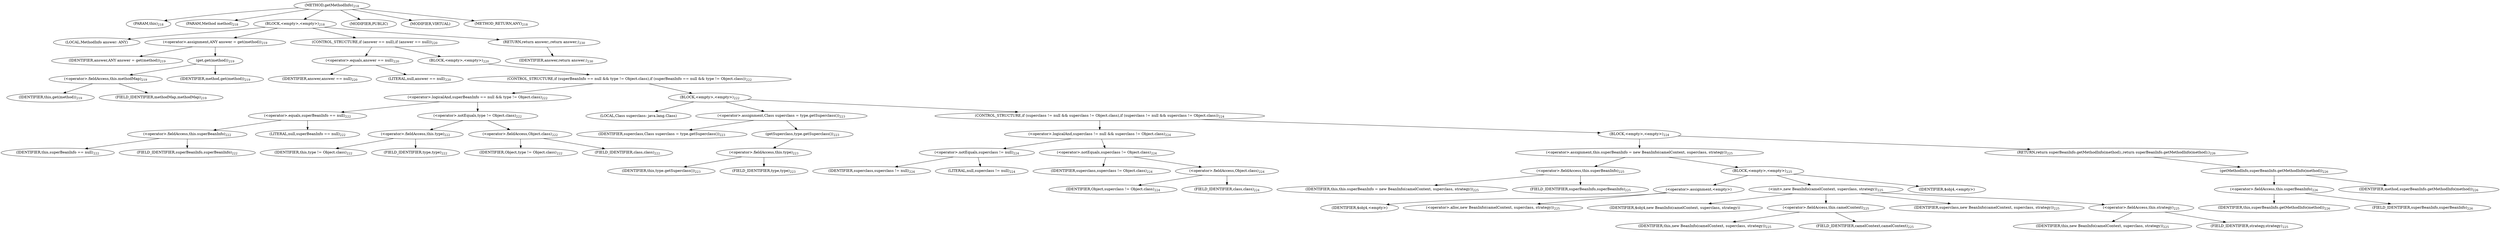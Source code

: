 digraph "getMethodInfo" {  
"587" [label = <(METHOD,getMethodInfo)<SUB>218</SUB>> ]
"588" [label = <(PARAM,this)<SUB>218</SUB>> ]
"589" [label = <(PARAM,Method method)<SUB>218</SUB>> ]
"590" [label = <(BLOCK,&lt;empty&gt;,&lt;empty&gt;)<SUB>218</SUB>> ]
"591" [label = <(LOCAL,MethodInfo answer: ANY)> ]
"592" [label = <(&lt;operator&gt;.assignment,ANY answer = get(method))<SUB>219</SUB>> ]
"593" [label = <(IDENTIFIER,answer,ANY answer = get(method))<SUB>219</SUB>> ]
"594" [label = <(get,get(method))<SUB>219</SUB>> ]
"595" [label = <(&lt;operator&gt;.fieldAccess,this.methodMap)<SUB>219</SUB>> ]
"596" [label = <(IDENTIFIER,this,get(method))<SUB>219</SUB>> ]
"597" [label = <(FIELD_IDENTIFIER,methodMap,methodMap)<SUB>219</SUB>> ]
"598" [label = <(IDENTIFIER,method,get(method))<SUB>219</SUB>> ]
"599" [label = <(CONTROL_STRUCTURE,if (answer == null),if (answer == null))<SUB>220</SUB>> ]
"600" [label = <(&lt;operator&gt;.equals,answer == null)<SUB>220</SUB>> ]
"601" [label = <(IDENTIFIER,answer,answer == null)<SUB>220</SUB>> ]
"602" [label = <(LITERAL,null,answer == null)<SUB>220</SUB>> ]
"603" [label = <(BLOCK,&lt;empty&gt;,&lt;empty&gt;)<SUB>220</SUB>> ]
"604" [label = <(CONTROL_STRUCTURE,if (superBeanInfo == null &amp;&amp; type != Object.class),if (superBeanInfo == null &amp;&amp; type != Object.class))<SUB>222</SUB>> ]
"605" [label = <(&lt;operator&gt;.logicalAnd,superBeanInfo == null &amp;&amp; type != Object.class)<SUB>222</SUB>> ]
"606" [label = <(&lt;operator&gt;.equals,superBeanInfo == null)<SUB>222</SUB>> ]
"607" [label = <(&lt;operator&gt;.fieldAccess,this.superBeanInfo)<SUB>222</SUB>> ]
"608" [label = <(IDENTIFIER,this,superBeanInfo == null)<SUB>222</SUB>> ]
"609" [label = <(FIELD_IDENTIFIER,superBeanInfo,superBeanInfo)<SUB>222</SUB>> ]
"610" [label = <(LITERAL,null,superBeanInfo == null)<SUB>222</SUB>> ]
"611" [label = <(&lt;operator&gt;.notEquals,type != Object.class)<SUB>222</SUB>> ]
"612" [label = <(&lt;operator&gt;.fieldAccess,this.type)<SUB>222</SUB>> ]
"613" [label = <(IDENTIFIER,this,type != Object.class)<SUB>222</SUB>> ]
"614" [label = <(FIELD_IDENTIFIER,type,type)<SUB>222</SUB>> ]
"615" [label = <(&lt;operator&gt;.fieldAccess,Object.class)<SUB>222</SUB>> ]
"616" [label = <(IDENTIFIER,Object,type != Object.class)<SUB>222</SUB>> ]
"617" [label = <(FIELD_IDENTIFIER,class,class)<SUB>222</SUB>> ]
"618" [label = <(BLOCK,&lt;empty&gt;,&lt;empty&gt;)<SUB>222</SUB>> ]
"619" [label = <(LOCAL,Class superclass: java.lang.Class)> ]
"620" [label = <(&lt;operator&gt;.assignment,Class superclass = type.getSuperclass())<SUB>223</SUB>> ]
"621" [label = <(IDENTIFIER,superclass,Class superclass = type.getSuperclass())<SUB>223</SUB>> ]
"622" [label = <(getSuperclass,type.getSuperclass())<SUB>223</SUB>> ]
"623" [label = <(&lt;operator&gt;.fieldAccess,this.type)<SUB>223</SUB>> ]
"624" [label = <(IDENTIFIER,this,type.getSuperclass())<SUB>223</SUB>> ]
"625" [label = <(FIELD_IDENTIFIER,type,type)<SUB>223</SUB>> ]
"626" [label = <(CONTROL_STRUCTURE,if (superclass != null &amp;&amp; superclass != Object.class),if (superclass != null &amp;&amp; superclass != Object.class))<SUB>224</SUB>> ]
"627" [label = <(&lt;operator&gt;.logicalAnd,superclass != null &amp;&amp; superclass != Object.class)<SUB>224</SUB>> ]
"628" [label = <(&lt;operator&gt;.notEquals,superclass != null)<SUB>224</SUB>> ]
"629" [label = <(IDENTIFIER,superclass,superclass != null)<SUB>224</SUB>> ]
"630" [label = <(LITERAL,null,superclass != null)<SUB>224</SUB>> ]
"631" [label = <(&lt;operator&gt;.notEquals,superclass != Object.class)<SUB>224</SUB>> ]
"632" [label = <(IDENTIFIER,superclass,superclass != Object.class)<SUB>224</SUB>> ]
"633" [label = <(&lt;operator&gt;.fieldAccess,Object.class)<SUB>224</SUB>> ]
"634" [label = <(IDENTIFIER,Object,superclass != Object.class)<SUB>224</SUB>> ]
"635" [label = <(FIELD_IDENTIFIER,class,class)<SUB>224</SUB>> ]
"636" [label = <(BLOCK,&lt;empty&gt;,&lt;empty&gt;)<SUB>224</SUB>> ]
"637" [label = <(&lt;operator&gt;.assignment,this.superBeanInfo = new BeanInfo(camelContext, superclass, strategy))<SUB>225</SUB>> ]
"638" [label = <(&lt;operator&gt;.fieldAccess,this.superBeanInfo)<SUB>225</SUB>> ]
"639" [label = <(IDENTIFIER,this,this.superBeanInfo = new BeanInfo(camelContext, superclass, strategy))<SUB>225</SUB>> ]
"640" [label = <(FIELD_IDENTIFIER,superBeanInfo,superBeanInfo)<SUB>225</SUB>> ]
"641" [label = <(BLOCK,&lt;empty&gt;,&lt;empty&gt;)<SUB>225</SUB>> ]
"642" [label = <(&lt;operator&gt;.assignment,&lt;empty&gt;)> ]
"643" [label = <(IDENTIFIER,$obj4,&lt;empty&gt;)> ]
"644" [label = <(&lt;operator&gt;.alloc,new BeanInfo(camelContext, superclass, strategy))<SUB>225</SUB>> ]
"645" [label = <(&lt;init&gt;,new BeanInfo(camelContext, superclass, strategy))<SUB>225</SUB>> ]
"646" [label = <(IDENTIFIER,$obj4,new BeanInfo(camelContext, superclass, strategy))> ]
"647" [label = <(&lt;operator&gt;.fieldAccess,this.camelContext)<SUB>225</SUB>> ]
"648" [label = <(IDENTIFIER,this,new BeanInfo(camelContext, superclass, strategy))<SUB>225</SUB>> ]
"649" [label = <(FIELD_IDENTIFIER,camelContext,camelContext)<SUB>225</SUB>> ]
"650" [label = <(IDENTIFIER,superclass,new BeanInfo(camelContext, superclass, strategy))<SUB>225</SUB>> ]
"651" [label = <(&lt;operator&gt;.fieldAccess,this.strategy)<SUB>225</SUB>> ]
"652" [label = <(IDENTIFIER,this,new BeanInfo(camelContext, superclass, strategy))<SUB>225</SUB>> ]
"653" [label = <(FIELD_IDENTIFIER,strategy,strategy)<SUB>225</SUB>> ]
"654" [label = <(IDENTIFIER,$obj4,&lt;empty&gt;)> ]
"655" [label = <(RETURN,return superBeanInfo.getMethodInfo(method);,return superBeanInfo.getMethodInfo(method);)<SUB>226</SUB>> ]
"656" [label = <(getMethodInfo,superBeanInfo.getMethodInfo(method))<SUB>226</SUB>> ]
"657" [label = <(&lt;operator&gt;.fieldAccess,this.superBeanInfo)<SUB>226</SUB>> ]
"658" [label = <(IDENTIFIER,this,superBeanInfo.getMethodInfo(method))<SUB>226</SUB>> ]
"659" [label = <(FIELD_IDENTIFIER,superBeanInfo,superBeanInfo)<SUB>226</SUB>> ]
"660" [label = <(IDENTIFIER,method,superBeanInfo.getMethodInfo(method))<SUB>226</SUB>> ]
"661" [label = <(RETURN,return answer;,return answer;)<SUB>230</SUB>> ]
"662" [label = <(IDENTIFIER,answer,return answer;)<SUB>230</SUB>> ]
"663" [label = <(MODIFIER,PUBLIC)> ]
"664" [label = <(MODIFIER,VIRTUAL)> ]
"665" [label = <(METHOD_RETURN,ANY)<SUB>218</SUB>> ]
  "587" -> "588" 
  "587" -> "589" 
  "587" -> "590" 
  "587" -> "663" 
  "587" -> "664" 
  "587" -> "665" 
  "590" -> "591" 
  "590" -> "592" 
  "590" -> "599" 
  "590" -> "661" 
  "592" -> "593" 
  "592" -> "594" 
  "594" -> "595" 
  "594" -> "598" 
  "595" -> "596" 
  "595" -> "597" 
  "599" -> "600" 
  "599" -> "603" 
  "600" -> "601" 
  "600" -> "602" 
  "603" -> "604" 
  "604" -> "605" 
  "604" -> "618" 
  "605" -> "606" 
  "605" -> "611" 
  "606" -> "607" 
  "606" -> "610" 
  "607" -> "608" 
  "607" -> "609" 
  "611" -> "612" 
  "611" -> "615" 
  "612" -> "613" 
  "612" -> "614" 
  "615" -> "616" 
  "615" -> "617" 
  "618" -> "619" 
  "618" -> "620" 
  "618" -> "626" 
  "620" -> "621" 
  "620" -> "622" 
  "622" -> "623" 
  "623" -> "624" 
  "623" -> "625" 
  "626" -> "627" 
  "626" -> "636" 
  "627" -> "628" 
  "627" -> "631" 
  "628" -> "629" 
  "628" -> "630" 
  "631" -> "632" 
  "631" -> "633" 
  "633" -> "634" 
  "633" -> "635" 
  "636" -> "637" 
  "636" -> "655" 
  "637" -> "638" 
  "637" -> "641" 
  "638" -> "639" 
  "638" -> "640" 
  "641" -> "642" 
  "641" -> "645" 
  "641" -> "654" 
  "642" -> "643" 
  "642" -> "644" 
  "645" -> "646" 
  "645" -> "647" 
  "645" -> "650" 
  "645" -> "651" 
  "647" -> "648" 
  "647" -> "649" 
  "651" -> "652" 
  "651" -> "653" 
  "655" -> "656" 
  "656" -> "657" 
  "656" -> "660" 
  "657" -> "658" 
  "657" -> "659" 
  "661" -> "662" 
}
